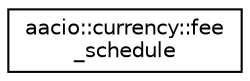 digraph "Graphical Class Hierarchy"
{
  edge [fontname="Helvetica",fontsize="10",labelfontname="Helvetica",labelfontsize="10"];
  node [fontname="Helvetica",fontsize="10",shape=record];
  rankdir="LR";
  Node0 [label="aacio::currency::fee\l_schedule",height=0.2,width=0.4,color="black", fillcolor="white", style="filled",URL="$structaacio_1_1currency_1_1fee__schedule.html"];
}
